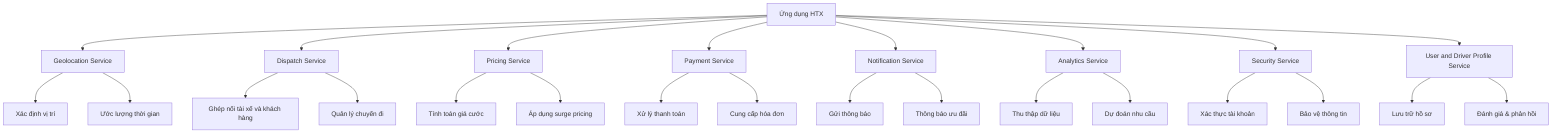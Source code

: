 graph TD
    A["Ứng dụng HTX"] --> B[Geolocation Service]
    A --> C[Dispatch Service]
    A --> D[Pricing Service]
    A --> E[Payment Service]
    A --> F[Notification Service]
    A --> G[Analytics Service]
    A --> H[Security Service]
    A --> I[User and Driver Profile Service]

    B --> J[Xác định vị trí]
    B --> K[Ước lượng thời gian]
    C --> L[Ghép nối tài xế và khách hàng]
    C --> M[Quản lý chuyến đi]
    D --> N[Tính toán giá cước]
    D --> O[Áp dụng surge pricing]
    E --> P[Xử lý thanh toán]
    E --> Q[Cung cấp hóa đơn]
    F --> R[Gửi thông báo]
    F --> S[Thông báo ưu đãi]
    G --> T[Thu thập dữ liệu]
    G --> U[Dự đoán nhu cầu]
    H --> V[Xác thực tài khoản]
    H --> W[Bảo vệ thông tin]
    I --> X[Lưu trữ hồ sơ]
    I --> Y[Đánh giá & phản hồi]